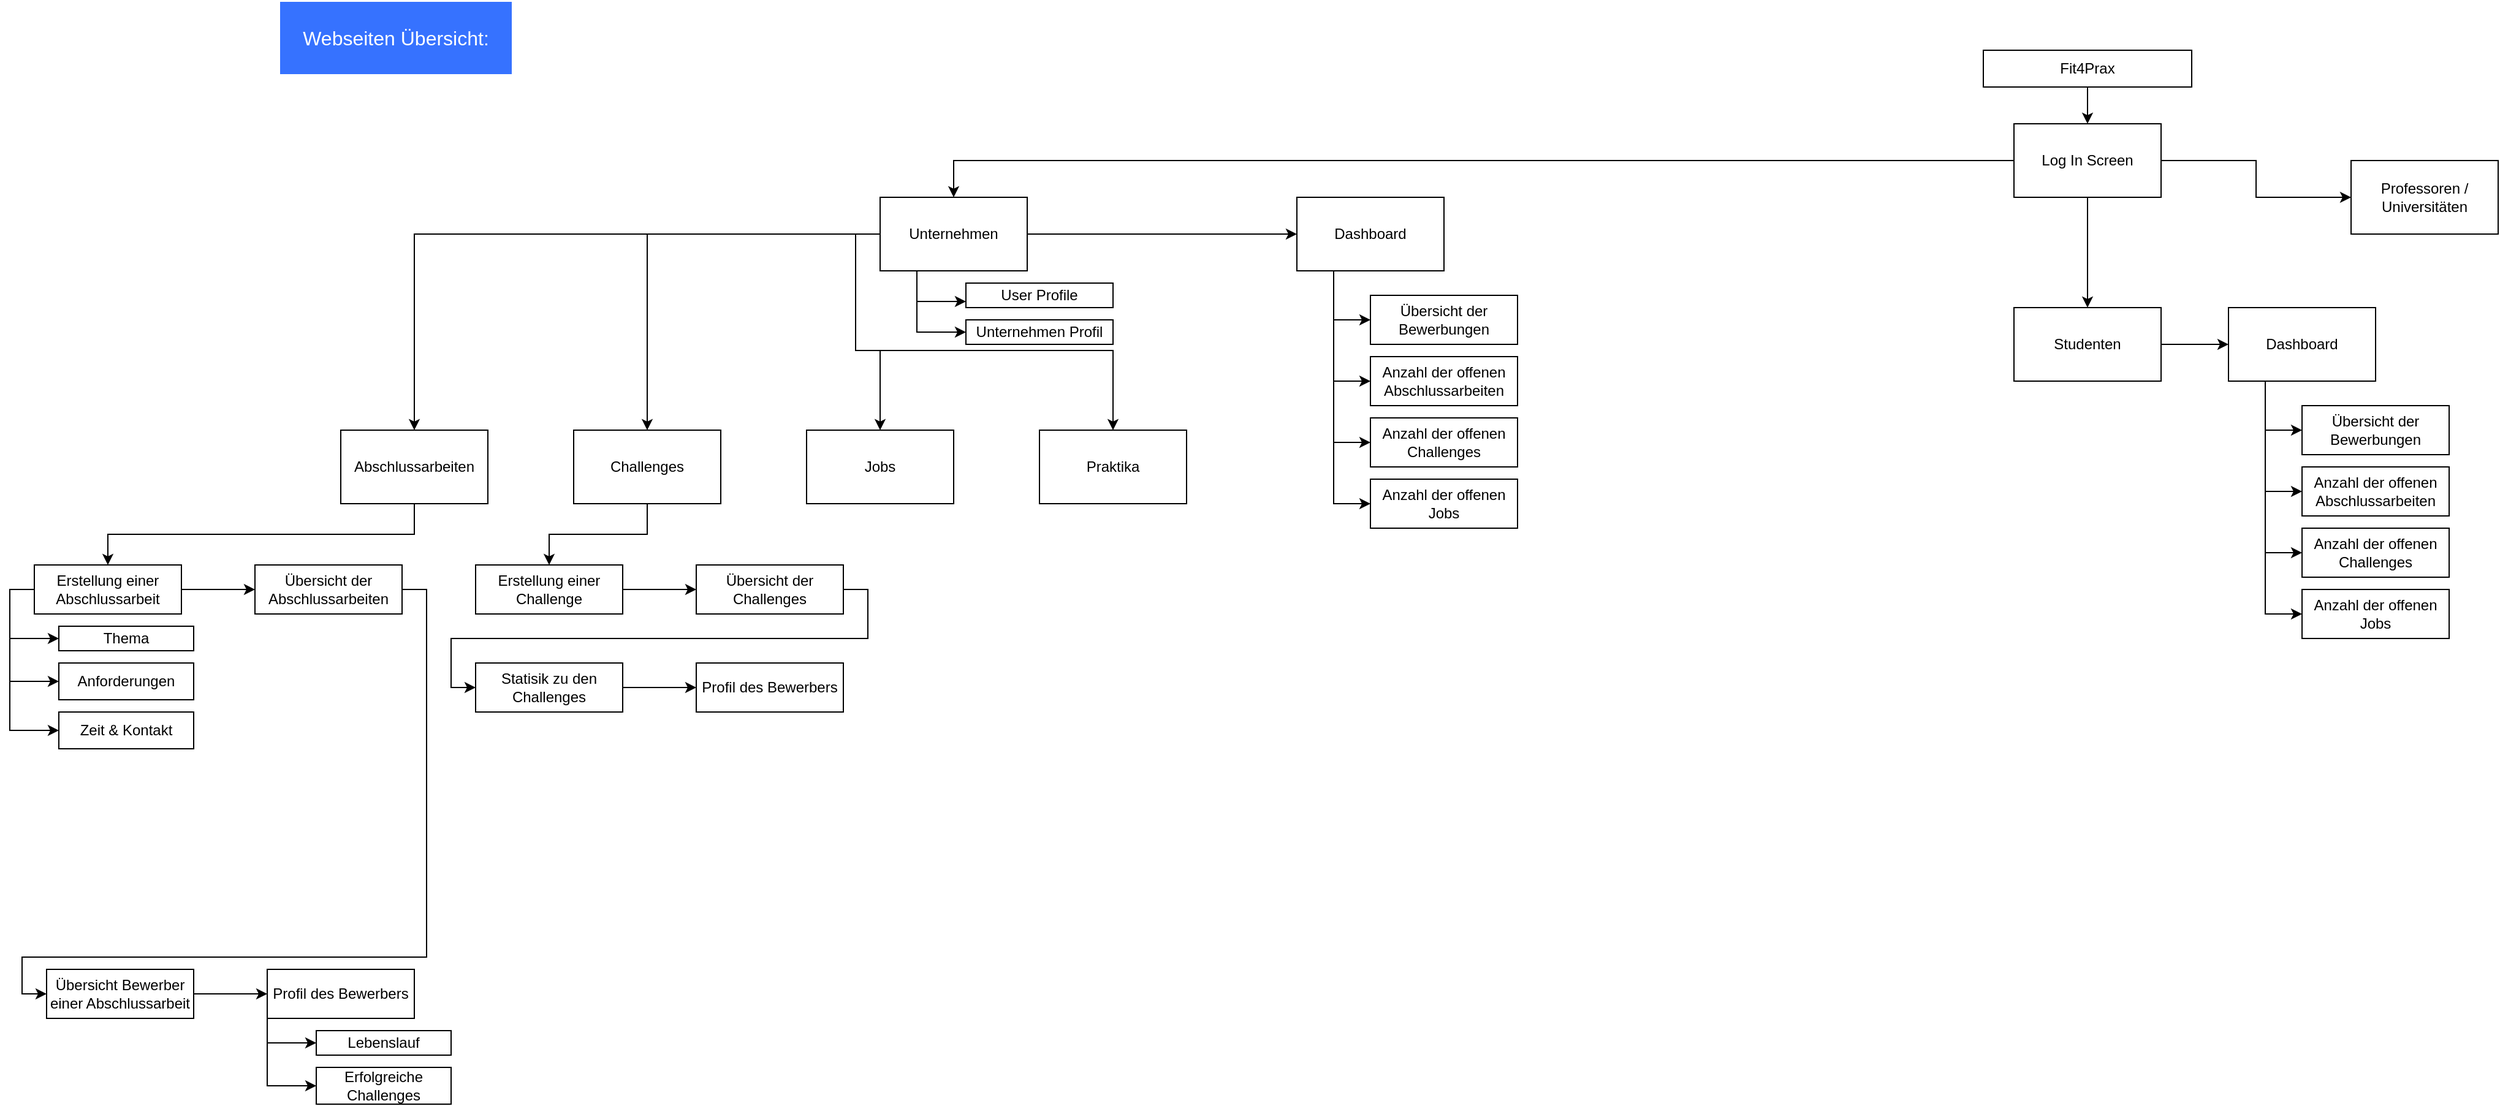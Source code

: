 <mxfile version="13.8.9-1" type="github"><diagram id="rN_J-9ETg_qTPU_yMJQu" name="Page-1"><mxGraphModel dx="5558" dy="1835" grid="1" gridSize="10" guides="1" tooltips="1" connect="1" arrows="1" fold="1" page="1" pageScale="1" pageWidth="1920" pageHeight="1200" math="0" shadow="0"><root><mxCell id="0"/><mxCell id="1" parent="0"/><mxCell id="IwZt7iaxUgFLgzJAYP8h-428" style="edgeStyle=orthogonalEdgeStyle;rounded=0;orthogonalLoop=1;jettySize=auto;html=1;exitX=0.5;exitY=1;exitDx=0;exitDy=0;entryX=0.5;entryY=0;entryDx=0;entryDy=0;" parent="1" source="IwZt7iaxUgFLgzJAYP8h-424" target="IwZt7iaxUgFLgzJAYP8h-426" edge="1"><mxGeometry relative="1" as="geometry"/></mxCell><mxCell id="IwZt7iaxUgFLgzJAYP8h-424" value="Fit4Prax" style="rounded=0;whiteSpace=wrap;html=1;" parent="1" vertex="1"><mxGeometry x="-490" y="-1140" width="170" height="30" as="geometry"/></mxCell><mxCell id="IwZt7iaxUgFLgzJAYP8h-429" style="edgeStyle=orthogonalEdgeStyle;rounded=0;orthogonalLoop=1;jettySize=auto;html=1;entryX=0.5;entryY=0;entryDx=0;entryDy=0;" parent="1" source="IwZt7iaxUgFLgzJAYP8h-426" target="IwZt7iaxUgFLgzJAYP8h-430" edge="1"><mxGeometry relative="1" as="geometry"><mxPoint x="-570.0" y="-1050" as="targetPoint"/></mxGeometry></mxCell><mxCell id="IwZt7iaxUgFLgzJAYP8h-432" style="edgeStyle=orthogonalEdgeStyle;rounded=0;orthogonalLoop=1;jettySize=auto;html=1;exitX=0.5;exitY=1;exitDx=0;exitDy=0;entryX=0.5;entryY=0;entryDx=0;entryDy=0;" parent="1" source="IwZt7iaxUgFLgzJAYP8h-426" target="IwZt7iaxUgFLgzJAYP8h-431" edge="1"><mxGeometry relative="1" as="geometry"/></mxCell><mxCell id="IwZt7iaxUgFLgzJAYP8h-434" style="edgeStyle=orthogonalEdgeStyle;rounded=0;orthogonalLoop=1;jettySize=auto;html=1;exitX=1;exitY=0.5;exitDx=0;exitDy=0;entryX=0;entryY=0.5;entryDx=0;entryDy=0;" parent="1" source="IwZt7iaxUgFLgzJAYP8h-426" target="IwZt7iaxUgFLgzJAYP8h-433" edge="1"><mxGeometry relative="1" as="geometry"/></mxCell><mxCell id="IwZt7iaxUgFLgzJAYP8h-426" value="Log In Screen" style="rounded=0;whiteSpace=wrap;html=1;" parent="1" vertex="1"><mxGeometry x="-465" y="-1080" width="120" height="60" as="geometry"/></mxCell><mxCell id="IwZt7iaxUgFLgzJAYP8h-439" style="edgeStyle=orthogonalEdgeStyle;rounded=0;orthogonalLoop=1;jettySize=auto;html=1;exitX=0.25;exitY=1;exitDx=0;exitDy=0;entryX=0;entryY=0.75;entryDx=0;entryDy=0;" parent="1" source="IwZt7iaxUgFLgzJAYP8h-430" target="IwZt7iaxUgFLgzJAYP8h-435" edge="1"><mxGeometry relative="1" as="geometry"/></mxCell><mxCell id="IwZt7iaxUgFLgzJAYP8h-441" style="edgeStyle=orthogonalEdgeStyle;rounded=0;orthogonalLoop=1;jettySize=auto;html=1;exitX=0.25;exitY=1;exitDx=0;exitDy=0;entryX=0;entryY=0.5;entryDx=0;entryDy=0;" parent="1" source="IwZt7iaxUgFLgzJAYP8h-430" target="IwZt7iaxUgFLgzJAYP8h-436" edge="1"><mxGeometry relative="1" as="geometry"><mxPoint x="-1380.034" y="-900" as="targetPoint"/></mxGeometry></mxCell><mxCell id="IwZt7iaxUgFLgzJAYP8h-450" style="edgeStyle=orthogonalEdgeStyle;rounded=0;orthogonalLoop=1;jettySize=auto;html=1;exitX=0;exitY=0.5;exitDx=0;exitDy=0;entryX=0.5;entryY=0;entryDx=0;entryDy=0;" parent="1" source="IwZt7iaxUgFLgzJAYP8h-430" target="IwZt7iaxUgFLgzJAYP8h-443" edge="1"><mxGeometry relative="1" as="geometry"/></mxCell><mxCell id="IwZt7iaxUgFLgzJAYP8h-451" style="edgeStyle=orthogonalEdgeStyle;rounded=0;orthogonalLoop=1;jettySize=auto;html=1;exitX=0;exitY=0.5;exitDx=0;exitDy=0;" parent="1" source="IwZt7iaxUgFLgzJAYP8h-430" target="IwZt7iaxUgFLgzJAYP8h-447" edge="1"><mxGeometry relative="1" as="geometry"/></mxCell><mxCell id="IwZt7iaxUgFLgzJAYP8h-452" style="edgeStyle=orthogonalEdgeStyle;rounded=0;orthogonalLoop=1;jettySize=auto;html=1;exitX=0;exitY=0.5;exitDx=0;exitDy=0;" parent="1" source="IwZt7iaxUgFLgzJAYP8h-430" target="IwZt7iaxUgFLgzJAYP8h-449" edge="1"><mxGeometry relative="1" as="geometry"/></mxCell><mxCell id="IwZt7iaxUgFLgzJAYP8h-454" style="edgeStyle=orthogonalEdgeStyle;rounded=0;orthogonalLoop=1;jettySize=auto;html=1;exitX=1;exitY=0.5;exitDx=0;exitDy=0;entryX=0;entryY=0.5;entryDx=0;entryDy=0;" parent="1" source="IwZt7iaxUgFLgzJAYP8h-430" target="IwZt7iaxUgFLgzJAYP8h-453" edge="1"><mxGeometry relative="1" as="geometry"/></mxCell><mxCell id="IwZt7iaxUgFLgzJAYP8h-465" style="edgeStyle=orthogonalEdgeStyle;rounded=0;orthogonalLoop=1;jettySize=auto;html=1;exitX=0;exitY=0.5;exitDx=0;exitDy=0;entryX=0.5;entryY=0;entryDx=0;entryDy=0;" parent="1" source="IwZt7iaxUgFLgzJAYP8h-430" target="IwZt7iaxUgFLgzJAYP8h-464" edge="1"><mxGeometry relative="1" as="geometry"/></mxCell><mxCell id="IwZt7iaxUgFLgzJAYP8h-430" value="Unternehmen" style="rounded=0;whiteSpace=wrap;html=1;" parent="1" vertex="1"><mxGeometry x="-1390" y="-1020" width="120" height="60" as="geometry"/></mxCell><mxCell id="3NRR5k_P6wBEroULs3_i-11" style="edgeStyle=orthogonalEdgeStyle;rounded=0;orthogonalLoop=1;jettySize=auto;html=1;exitX=1;exitY=0.5;exitDx=0;exitDy=0;entryX=0;entryY=0.5;entryDx=0;entryDy=0;" edge="1" parent="1" source="IwZt7iaxUgFLgzJAYP8h-431" target="3NRR5k_P6wBEroULs3_i-6"><mxGeometry relative="1" as="geometry"><mxPoint x="-300" y="-900" as="targetPoint"/></mxGeometry></mxCell><mxCell id="IwZt7iaxUgFLgzJAYP8h-431" value="Studenten" style="rounded=0;whiteSpace=wrap;html=1;" parent="1" vertex="1"><mxGeometry x="-465" y="-930" width="120" height="60" as="geometry"/></mxCell><mxCell id="IwZt7iaxUgFLgzJAYP8h-433" value="Professoren / Universitäten" style="rounded=0;whiteSpace=wrap;html=1;" parent="1" vertex="1"><mxGeometry x="-190" y="-1050" width="120" height="60" as="geometry"/></mxCell><mxCell id="IwZt7iaxUgFLgzJAYP8h-435" value="User Profile" style="rounded=0;whiteSpace=wrap;html=1;" parent="1" vertex="1"><mxGeometry x="-1320" y="-950" width="120" height="20" as="geometry"/></mxCell><mxCell id="IwZt7iaxUgFLgzJAYP8h-436" value="Unternehmen Profil" style="rounded=0;whiteSpace=wrap;html=1;" parent="1" vertex="1"><mxGeometry x="-1320" y="-920" width="120" height="20" as="geometry"/></mxCell><mxCell id="IwZt7iaxUgFLgzJAYP8h-477" style="edgeStyle=orthogonalEdgeStyle;rounded=0;orthogonalLoop=1;jettySize=auto;html=1;exitX=0.5;exitY=1;exitDx=0;exitDy=0;" parent="1" source="IwZt7iaxUgFLgzJAYP8h-443" target="IwZt7iaxUgFLgzJAYP8h-470" edge="1"><mxGeometry relative="1" as="geometry"/></mxCell><mxCell id="IwZt7iaxUgFLgzJAYP8h-443" value="Abschlussarbeiten" style="rounded=0;whiteSpace=wrap;html=1;" parent="1" vertex="1"><mxGeometry x="-1830" y="-830" width="120" height="60" as="geometry"/></mxCell><mxCell id="IwZt7iaxUgFLgzJAYP8h-487" style="edgeStyle=orthogonalEdgeStyle;rounded=0;orthogonalLoop=1;jettySize=auto;html=1;exitX=0.5;exitY=1;exitDx=0;exitDy=0;entryX=0.5;entryY=0;entryDx=0;entryDy=0;" parent="1" source="IwZt7iaxUgFLgzJAYP8h-447" target="IwZt7iaxUgFLgzJAYP8h-483" edge="1"><mxGeometry relative="1" as="geometry"/></mxCell><mxCell id="IwZt7iaxUgFLgzJAYP8h-447" value="Challenges" style="rounded=0;whiteSpace=wrap;html=1;" parent="1" vertex="1"><mxGeometry x="-1640" y="-830" width="120" height="60" as="geometry"/></mxCell><mxCell id="IwZt7iaxUgFLgzJAYP8h-449" value="Praktika" style="rounded=0;whiteSpace=wrap;html=1;" parent="1" vertex="1"><mxGeometry x="-1260" y="-830" width="120" height="60" as="geometry"/></mxCell><mxCell id="IwZt7iaxUgFLgzJAYP8h-457" style="edgeStyle=orthogonalEdgeStyle;rounded=0;orthogonalLoop=1;jettySize=auto;html=1;exitX=0.25;exitY=1;exitDx=0;exitDy=0;entryX=0;entryY=0.5;entryDx=0;entryDy=0;" parent="1" source="IwZt7iaxUgFLgzJAYP8h-453" target="IwZt7iaxUgFLgzJAYP8h-456" edge="1"><mxGeometry relative="1" as="geometry"/></mxCell><mxCell id="IwZt7iaxUgFLgzJAYP8h-459" style="edgeStyle=orthogonalEdgeStyle;rounded=0;orthogonalLoop=1;jettySize=auto;html=1;exitX=0.25;exitY=1;exitDx=0;exitDy=0;entryX=0;entryY=0.5;entryDx=0;entryDy=0;" parent="1" source="IwZt7iaxUgFLgzJAYP8h-453" target="IwZt7iaxUgFLgzJAYP8h-458" edge="1"><mxGeometry relative="1" as="geometry"/></mxCell><mxCell id="IwZt7iaxUgFLgzJAYP8h-462" style="edgeStyle=orthogonalEdgeStyle;rounded=0;orthogonalLoop=1;jettySize=auto;html=1;exitX=0.25;exitY=1;exitDx=0;exitDy=0;entryX=0;entryY=0.5;entryDx=0;entryDy=0;" parent="1" source="IwZt7iaxUgFLgzJAYP8h-453" target="IwZt7iaxUgFLgzJAYP8h-460" edge="1"><mxGeometry relative="1" as="geometry"/></mxCell><mxCell id="IwZt7iaxUgFLgzJAYP8h-463" style="edgeStyle=orthogonalEdgeStyle;rounded=0;orthogonalLoop=1;jettySize=auto;html=1;exitX=0.25;exitY=1;exitDx=0;exitDy=0;entryX=0;entryY=0.5;entryDx=0;entryDy=0;" parent="1" source="IwZt7iaxUgFLgzJAYP8h-453" target="IwZt7iaxUgFLgzJAYP8h-461" edge="1"><mxGeometry relative="1" as="geometry"/></mxCell><mxCell id="IwZt7iaxUgFLgzJAYP8h-453" value="Dashboard" style="rounded=0;whiteSpace=wrap;html=1;" parent="1" vertex="1"><mxGeometry x="-1050" y="-1020" width="120" height="60" as="geometry"/></mxCell><mxCell id="IwZt7iaxUgFLgzJAYP8h-456" value="Übersicht der Bewerbungen" style="rounded=0;whiteSpace=wrap;html=1;" parent="1" vertex="1"><mxGeometry x="-990" y="-940" width="120" height="40" as="geometry"/></mxCell><mxCell id="IwZt7iaxUgFLgzJAYP8h-458" value="Anzahl der offenen Abschlussarbeiten" style="rounded=0;whiteSpace=wrap;html=1;" parent="1" vertex="1"><mxGeometry x="-990" y="-890" width="120" height="40" as="geometry"/></mxCell><mxCell id="IwZt7iaxUgFLgzJAYP8h-460" value="Anzahl der offenen Challenges" style="rounded=0;whiteSpace=wrap;html=1;" parent="1" vertex="1"><mxGeometry x="-990" y="-840" width="120" height="40" as="geometry"/></mxCell><mxCell id="IwZt7iaxUgFLgzJAYP8h-461" value="Anzahl der offenen Jobs" style="rounded=0;whiteSpace=wrap;html=1;" parent="1" vertex="1"><mxGeometry x="-990" y="-790" width="120" height="40" as="geometry"/></mxCell><mxCell id="IwZt7iaxUgFLgzJAYP8h-464" value="Jobs" style="rounded=0;whiteSpace=wrap;html=1;" parent="1" vertex="1"><mxGeometry x="-1450" y="-830" width="120" height="60" as="geometry"/></mxCell><mxCell id="IwZt7iaxUgFLgzJAYP8h-473" style="edgeStyle=orthogonalEdgeStyle;rounded=0;orthogonalLoop=1;jettySize=auto;html=1;exitX=1;exitY=0.5;exitDx=0;exitDy=0;entryX=0;entryY=0.5;entryDx=0;entryDy=0;" parent="1" source="IwZt7iaxUgFLgzJAYP8h-469" target="IwZt7iaxUgFLgzJAYP8h-471" edge="1"><mxGeometry relative="1" as="geometry"><Array as="points"><mxPoint x="-1760" y="-700"/><mxPoint x="-1760" y="-400"/><mxPoint x="-2090" y="-400"/><mxPoint x="-2090" y="-370"/></Array></mxGeometry></mxCell><mxCell id="IwZt7iaxUgFLgzJAYP8h-469" value="Übersicht der Abschlussarbeiten" style="rounded=0;whiteSpace=wrap;html=1;" parent="1" vertex="1"><mxGeometry x="-1900" y="-720" width="120" height="40" as="geometry"/></mxCell><mxCell id="IwZt7iaxUgFLgzJAYP8h-472" style="edgeStyle=orthogonalEdgeStyle;rounded=0;orthogonalLoop=1;jettySize=auto;html=1;exitX=1;exitY=0.5;exitDx=0;exitDy=0;entryX=0;entryY=0.5;entryDx=0;entryDy=0;" parent="1" source="IwZt7iaxUgFLgzJAYP8h-470" target="IwZt7iaxUgFLgzJAYP8h-469" edge="1"><mxGeometry relative="1" as="geometry"/></mxCell><mxCell id="IwZt7iaxUgFLgzJAYP8h-498" style="edgeStyle=orthogonalEdgeStyle;rounded=0;orthogonalLoop=1;jettySize=auto;html=1;exitX=0;exitY=0.5;exitDx=0;exitDy=0;entryX=0;entryY=0.5;entryDx=0;entryDy=0;" parent="1" source="IwZt7iaxUgFLgzJAYP8h-470" target="IwZt7iaxUgFLgzJAYP8h-496" edge="1"><mxGeometry relative="1" as="geometry"/></mxCell><mxCell id="IwZt7iaxUgFLgzJAYP8h-499" style="edgeStyle=orthogonalEdgeStyle;rounded=0;orthogonalLoop=1;jettySize=auto;html=1;exitX=0;exitY=0.5;exitDx=0;exitDy=0;entryX=0;entryY=0.5;entryDx=0;entryDy=0;" parent="1" source="IwZt7iaxUgFLgzJAYP8h-470" target="IwZt7iaxUgFLgzJAYP8h-497" edge="1"><mxGeometry relative="1" as="geometry"/></mxCell><mxCell id="IwZt7iaxUgFLgzJAYP8h-501" style="edgeStyle=orthogonalEdgeStyle;rounded=0;orthogonalLoop=1;jettySize=auto;html=1;exitX=0;exitY=0.5;exitDx=0;exitDy=0;entryX=0;entryY=0.5;entryDx=0;entryDy=0;" parent="1" source="IwZt7iaxUgFLgzJAYP8h-470" target="IwZt7iaxUgFLgzJAYP8h-500" edge="1"><mxGeometry relative="1" as="geometry"/></mxCell><mxCell id="IwZt7iaxUgFLgzJAYP8h-470" value="Erstellung einer Abschlussarbeit" style="rounded=0;whiteSpace=wrap;html=1;" parent="1" vertex="1"><mxGeometry x="-2080" y="-720" width="120" height="40" as="geometry"/></mxCell><mxCell id="IwZt7iaxUgFLgzJAYP8h-479" style="edgeStyle=orthogonalEdgeStyle;rounded=0;orthogonalLoop=1;jettySize=auto;html=1;exitX=1;exitY=0.5;exitDx=0;exitDy=0;entryX=0;entryY=0.5;entryDx=0;entryDy=0;" parent="1" source="IwZt7iaxUgFLgzJAYP8h-471" target="IwZt7iaxUgFLgzJAYP8h-478" edge="1"><mxGeometry relative="1" as="geometry"/></mxCell><mxCell id="IwZt7iaxUgFLgzJAYP8h-471" value="Übersicht Bewerber einer Abschlussarbeit" style="rounded=0;whiteSpace=wrap;html=1;" parent="1" vertex="1"><mxGeometry x="-2070" y="-390" width="120" height="40" as="geometry"/></mxCell><mxCell id="IwZt7iaxUgFLgzJAYP8h-490" style="edgeStyle=orthogonalEdgeStyle;rounded=0;orthogonalLoop=1;jettySize=auto;html=1;exitX=0;exitY=1;exitDx=0;exitDy=0;entryX=0;entryY=0.5;entryDx=0;entryDy=0;" parent="1" source="IwZt7iaxUgFLgzJAYP8h-478" target="IwZt7iaxUgFLgzJAYP8h-488" edge="1"><mxGeometry relative="1" as="geometry"/></mxCell><mxCell id="IwZt7iaxUgFLgzJAYP8h-495" style="edgeStyle=orthogonalEdgeStyle;rounded=0;orthogonalLoop=1;jettySize=auto;html=1;exitX=0;exitY=1;exitDx=0;exitDy=0;entryX=0;entryY=0.5;entryDx=0;entryDy=0;" parent="1" source="IwZt7iaxUgFLgzJAYP8h-478" target="IwZt7iaxUgFLgzJAYP8h-489" edge="1"><mxGeometry relative="1" as="geometry"/></mxCell><mxCell id="IwZt7iaxUgFLgzJAYP8h-478" value="Profil des Bewerbers" style="rounded=0;whiteSpace=wrap;html=1;" parent="1" vertex="1"><mxGeometry x="-1890" y="-390" width="120" height="40" as="geometry"/></mxCell><mxCell id="IwZt7iaxUgFLgzJAYP8h-480" style="edgeStyle=orthogonalEdgeStyle;rounded=0;orthogonalLoop=1;jettySize=auto;html=1;exitX=1;exitY=0.5;exitDx=0;exitDy=0;entryX=0;entryY=0.5;entryDx=0;entryDy=0;" parent="1" source="IwZt7iaxUgFLgzJAYP8h-481" target="IwZt7iaxUgFLgzJAYP8h-485" edge="1"><mxGeometry relative="1" as="geometry"/></mxCell><mxCell id="IwZt7iaxUgFLgzJAYP8h-481" value="Übersicht der Challenges" style="rounded=0;whiteSpace=wrap;html=1;" parent="1" vertex="1"><mxGeometry x="-1540" y="-720" width="120" height="40" as="geometry"/></mxCell><mxCell id="IwZt7iaxUgFLgzJAYP8h-482" style="edgeStyle=orthogonalEdgeStyle;rounded=0;orthogonalLoop=1;jettySize=auto;html=1;exitX=1;exitY=0.5;exitDx=0;exitDy=0;entryX=0;entryY=0.5;entryDx=0;entryDy=0;" parent="1" source="IwZt7iaxUgFLgzJAYP8h-483" target="IwZt7iaxUgFLgzJAYP8h-481" edge="1"><mxGeometry relative="1" as="geometry"/></mxCell><mxCell id="IwZt7iaxUgFLgzJAYP8h-483" value="Erstellung einer Challenge" style="rounded=0;whiteSpace=wrap;html=1;" parent="1" vertex="1"><mxGeometry x="-1720" y="-720" width="120" height="40" as="geometry"/></mxCell><mxCell id="IwZt7iaxUgFLgzJAYP8h-484" style="edgeStyle=orthogonalEdgeStyle;rounded=0;orthogonalLoop=1;jettySize=auto;html=1;exitX=1;exitY=0.5;exitDx=0;exitDy=0;entryX=0;entryY=0.5;entryDx=0;entryDy=0;" parent="1" source="IwZt7iaxUgFLgzJAYP8h-485" target="IwZt7iaxUgFLgzJAYP8h-486" edge="1"><mxGeometry relative="1" as="geometry"/></mxCell><mxCell id="IwZt7iaxUgFLgzJAYP8h-485" value="Statisik zu den Challenges" style="rounded=0;whiteSpace=wrap;html=1;" parent="1" vertex="1"><mxGeometry x="-1720" y="-640" width="120" height="40" as="geometry"/></mxCell><mxCell id="IwZt7iaxUgFLgzJAYP8h-486" value="Profil des Bewerbers" style="rounded=0;whiteSpace=wrap;html=1;" parent="1" vertex="1"><mxGeometry x="-1540" y="-640" width="120" height="40" as="geometry"/></mxCell><mxCell id="IwZt7iaxUgFLgzJAYP8h-488" value="Lebenslauf" style="rounded=0;whiteSpace=wrap;html=1;" parent="1" vertex="1"><mxGeometry x="-1850" y="-340" width="110" height="20" as="geometry"/></mxCell><mxCell id="IwZt7iaxUgFLgzJAYP8h-489" value="Erfolgreiche Challenges" style="rounded=0;whiteSpace=wrap;html=1;" parent="1" vertex="1"><mxGeometry x="-1850" y="-310" width="110" height="30" as="geometry"/></mxCell><mxCell id="IwZt7iaxUgFLgzJAYP8h-496" value="Thema" style="rounded=0;whiteSpace=wrap;html=1;" parent="1" vertex="1"><mxGeometry x="-2060" y="-670" width="110" height="20" as="geometry"/></mxCell><mxCell id="IwZt7iaxUgFLgzJAYP8h-497" value="Anforderungen" style="rounded=0;whiteSpace=wrap;html=1;" parent="1" vertex="1"><mxGeometry x="-2060" y="-640" width="110" height="30" as="geometry"/></mxCell><mxCell id="IwZt7iaxUgFLgzJAYP8h-500" value="Zeit &amp;amp; Kontakt" style="rounded=0;whiteSpace=wrap;html=1;" parent="1" vertex="1"><mxGeometry x="-2060" y="-600" width="110" height="30" as="geometry"/></mxCell><mxCell id="3NRR5k_P6wBEroULs3_i-1" value="&lt;font style=&quot;font-size: 16px&quot; color=&quot;#ffffff&quot;&gt;Webseiten Übersicht:&lt;/font&gt;" style="whiteSpace=wrap;html=1;fillColor=#3672FF;strokeColor=#FFFFFF;" vertex="1" parent="1"><mxGeometry x="-1880" y="-1180" width="190" height="60" as="geometry"/></mxCell><mxCell id="3NRR5k_P6wBEroULs3_i-2" style="edgeStyle=orthogonalEdgeStyle;rounded=0;orthogonalLoop=1;jettySize=auto;html=1;exitX=0.25;exitY=1;exitDx=0;exitDy=0;entryX=0;entryY=0.5;entryDx=0;entryDy=0;" edge="1" parent="1" source="3NRR5k_P6wBEroULs3_i-6" target="3NRR5k_P6wBEroULs3_i-7"><mxGeometry relative="1" as="geometry"/></mxCell><mxCell id="3NRR5k_P6wBEroULs3_i-3" style="edgeStyle=orthogonalEdgeStyle;rounded=0;orthogonalLoop=1;jettySize=auto;html=1;exitX=0.25;exitY=1;exitDx=0;exitDy=0;entryX=0;entryY=0.5;entryDx=0;entryDy=0;" edge="1" parent="1" source="3NRR5k_P6wBEroULs3_i-6" target="3NRR5k_P6wBEroULs3_i-8"><mxGeometry relative="1" as="geometry"/></mxCell><mxCell id="3NRR5k_P6wBEroULs3_i-4" style="edgeStyle=orthogonalEdgeStyle;rounded=0;orthogonalLoop=1;jettySize=auto;html=1;exitX=0.25;exitY=1;exitDx=0;exitDy=0;entryX=0;entryY=0.5;entryDx=0;entryDy=0;" edge="1" parent="1" source="3NRR5k_P6wBEroULs3_i-6" target="3NRR5k_P6wBEroULs3_i-9"><mxGeometry relative="1" as="geometry"/></mxCell><mxCell id="3NRR5k_P6wBEroULs3_i-5" style="edgeStyle=orthogonalEdgeStyle;rounded=0;orthogonalLoop=1;jettySize=auto;html=1;exitX=0.25;exitY=1;exitDx=0;exitDy=0;entryX=0;entryY=0.5;entryDx=0;entryDy=0;" edge="1" parent="1" source="3NRR5k_P6wBEroULs3_i-6" target="3NRR5k_P6wBEroULs3_i-10"><mxGeometry relative="1" as="geometry"/></mxCell><mxCell id="3NRR5k_P6wBEroULs3_i-6" value="Dashboard" style="rounded=0;whiteSpace=wrap;html=1;" vertex="1" parent="1"><mxGeometry x="-290" y="-930" width="120" height="60" as="geometry"/></mxCell><mxCell id="3NRR5k_P6wBEroULs3_i-7" value="Übersicht der Bewerbungen" style="rounded=0;whiteSpace=wrap;html=1;" vertex="1" parent="1"><mxGeometry x="-230" y="-850" width="120" height="40" as="geometry"/></mxCell><mxCell id="3NRR5k_P6wBEroULs3_i-8" value="Anzahl der offenen Abschlussarbeiten" style="rounded=0;whiteSpace=wrap;html=1;" vertex="1" parent="1"><mxGeometry x="-230" y="-800" width="120" height="40" as="geometry"/></mxCell><mxCell id="3NRR5k_P6wBEroULs3_i-9" value="Anzahl der offenen Challenges" style="rounded=0;whiteSpace=wrap;html=1;" vertex="1" parent="1"><mxGeometry x="-230" y="-750" width="120" height="40" as="geometry"/></mxCell><mxCell id="3NRR5k_P6wBEroULs3_i-10" value="Anzahl der offenen Jobs" style="rounded=0;whiteSpace=wrap;html=1;" vertex="1" parent="1"><mxGeometry x="-230" y="-700" width="120" height="40" as="geometry"/></mxCell></root></mxGraphModel></diagram></mxfile>